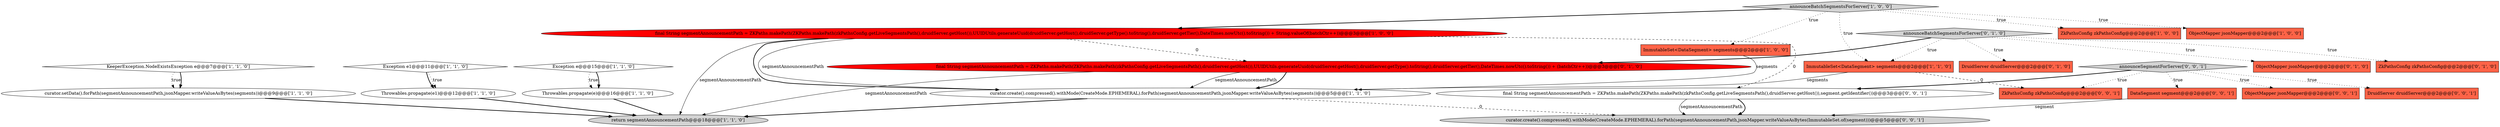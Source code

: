 digraph {
0 [style = filled, label = "ImmutableSet<DataSegment> segments@@@2@@@['1', '0', '0']", fillcolor = tomato, shape = box image = "AAA0AAABBB1BBB"];
10 [style = filled, label = "Exception e@@@15@@@['1', '1', '0']", fillcolor = white, shape = diamond image = "AAA0AAABBB1BBB"];
20 [style = filled, label = "ObjectMapper jsonMapper@@@2@@@['0', '0', '1']", fillcolor = tomato, shape = box image = "AAA0AAABBB3BBB"];
11 [style = filled, label = "Throwables.propagate(e)@@@16@@@['1', '1', '0']", fillcolor = white, shape = ellipse image = "AAA0AAABBB1BBB"];
22 [style = filled, label = "announceSegmentForServer['0', '0', '1']", fillcolor = lightgray, shape = diamond image = "AAA0AAABBB3BBB"];
12 [style = filled, label = "ImmutableSet<DataSegment> segments@@@2@@@['1', '1', '0']", fillcolor = tomato, shape = box image = "AAA0AAABBB1BBB"];
9 [style = filled, label = "Throwables.propagate(e1)@@@12@@@['1', '1', '0']", fillcolor = white, shape = ellipse image = "AAA0AAABBB1BBB"];
18 [style = filled, label = "announceBatchSegmentsForServer['0', '1', '0']", fillcolor = lightgray, shape = diamond image = "AAA0AAABBB2BBB"];
4 [style = filled, label = "curator.create().compressed().withMode(CreateMode.EPHEMERAL).forPath(segmentAnnouncementPath,jsonMapper.writeValueAsBytes(segments))@@@5@@@['1', '1', '0']", fillcolor = white, shape = ellipse image = "AAA0AAABBB1BBB"];
15 [style = filled, label = "DruidServer druidServer@@@2@@@['0', '1', '0']", fillcolor = tomato, shape = box image = "AAA0AAABBB2BBB"];
5 [style = filled, label = "ZkPathsConfig zkPathsConfig@@@2@@@['1', '0', '0']", fillcolor = tomato, shape = box image = "AAA0AAABBB1BBB"];
17 [style = filled, label = "final String segmentAnnouncementPath = ZKPaths.makePath(ZKPaths.makePath(zkPathsConfig.getLiveSegmentsPath(),druidServer.getHost()),UUIDUtils.generateUuid(druidServer.getHost(),druidServer.getType().toString(),druidServer.getTier(),DateTimes.nowUtc().toString()) + (batchCtr++))@@@3@@@['0', '1', '0']", fillcolor = red, shape = ellipse image = "AAA1AAABBB2BBB"];
2 [style = filled, label = "ObjectMapper jsonMapper@@@2@@@['1', '0', '0']", fillcolor = tomato, shape = box image = "AAA0AAABBB1BBB"];
21 [style = filled, label = "DruidServer druidServer@@@2@@@['0', '0', '1']", fillcolor = tomato, shape = box image = "AAA0AAABBB3BBB"];
1 [style = filled, label = "curator.setData().forPath(segmentAnnouncementPath,jsonMapper.writeValueAsBytes(segments))@@@9@@@['1', '1', '0']", fillcolor = white, shape = ellipse image = "AAA0AAABBB1BBB"];
19 [style = filled, label = "DataSegment segment@@@2@@@['0', '0', '1']", fillcolor = tomato, shape = box image = "AAA0AAABBB3BBB"];
13 [style = filled, label = "final String segmentAnnouncementPath = ZKPaths.makePath(ZKPaths.makePath(zkPathsConfig.getLiveSegmentsPath(),druidServer.getHost()),UUIDUtils.generateUuid(druidServer.getHost(),druidServer.getType().toString(),druidServer.getTier(),DateTimes.nowUtc().toString()) + String.valueOf(batchCtr++))@@@3@@@['1', '0', '0']", fillcolor = red, shape = ellipse image = "AAA1AAABBB1BBB"];
7 [style = filled, label = "return segmentAnnouncementPath@@@18@@@['1', '1', '0']", fillcolor = lightgray, shape = ellipse image = "AAA0AAABBB1BBB"];
16 [style = filled, label = "ObjectMapper jsonMapper@@@2@@@['0', '1', '0']", fillcolor = tomato, shape = box image = "AAA0AAABBB2BBB"];
14 [style = filled, label = "ZkPathsConfig zkPathsConfig@@@2@@@['0', '1', '0']", fillcolor = tomato, shape = box image = "AAA0AAABBB2BBB"];
23 [style = filled, label = "curator.create().compressed().withMode(CreateMode.EPHEMERAL).forPath(segmentAnnouncementPath,jsonMapper.writeValueAsBytes(ImmutableSet.of(segment)))@@@5@@@['0', '0', '1']", fillcolor = lightgray, shape = ellipse image = "AAA0AAABBB3BBB"];
3 [style = filled, label = "announceBatchSegmentsForServer['1', '0', '0']", fillcolor = lightgray, shape = diamond image = "AAA0AAABBB1BBB"];
25 [style = filled, label = "final String segmentAnnouncementPath = ZKPaths.makePath(ZKPaths.makePath(zkPathsConfig.getLiveSegmentsPath(),druidServer.getHost()),segment.getIdentifier())@@@3@@@['0', '0', '1']", fillcolor = white, shape = ellipse image = "AAA0AAABBB3BBB"];
6 [style = filled, label = "KeeperException.NodeExistsException e@@@7@@@['1', '1', '0']", fillcolor = white, shape = diamond image = "AAA0AAABBB1BBB"];
8 [style = filled, label = "Exception e1@@@11@@@['1', '1', '0']", fillcolor = white, shape = diamond image = "AAA0AAABBB1BBB"];
24 [style = filled, label = "ZkPathsConfig zkPathsConfig@@@2@@@['0', '0', '1']", fillcolor = tomato, shape = box image = "AAA0AAABBB3BBB"];
22->21 [style = dotted, label="true"];
22->25 [style = bold, label=""];
22->19 [style = dotted, label="true"];
18->16 [style = dotted, label="true"];
25->23 [style = bold, label=""];
0->4 [style = solid, label="segments"];
6->1 [style = dotted, label="true"];
18->15 [style = dotted, label="true"];
13->4 [style = solid, label="segmentAnnouncementPath"];
18->17 [style = bold, label=""];
13->17 [style = dashed, label="0"];
22->24 [style = dotted, label="true"];
13->25 [style = dashed, label="0"];
9->7 [style = bold, label=""];
1->7 [style = bold, label=""];
18->14 [style = dotted, label="true"];
17->7 [style = solid, label="segmentAnnouncementPath"];
4->7 [style = bold, label=""];
13->7 [style = solid, label="segmentAnnouncementPath"];
6->1 [style = bold, label=""];
3->5 [style = dotted, label="true"];
18->12 [style = dotted, label="true"];
22->20 [style = dotted, label="true"];
10->11 [style = dotted, label="true"];
25->23 [style = solid, label="segmentAnnouncementPath"];
3->12 [style = dotted, label="true"];
12->24 [style = dashed, label="0"];
8->9 [style = bold, label=""];
3->0 [style = dotted, label="true"];
3->13 [style = bold, label=""];
17->4 [style = solid, label="segmentAnnouncementPath"];
19->23 [style = solid, label="segment"];
8->9 [style = dotted, label="true"];
12->4 [style = solid, label="segments"];
4->23 [style = dashed, label="0"];
13->4 [style = bold, label=""];
17->4 [style = bold, label=""];
11->7 [style = bold, label=""];
3->2 [style = dotted, label="true"];
10->11 [style = bold, label=""];
}
